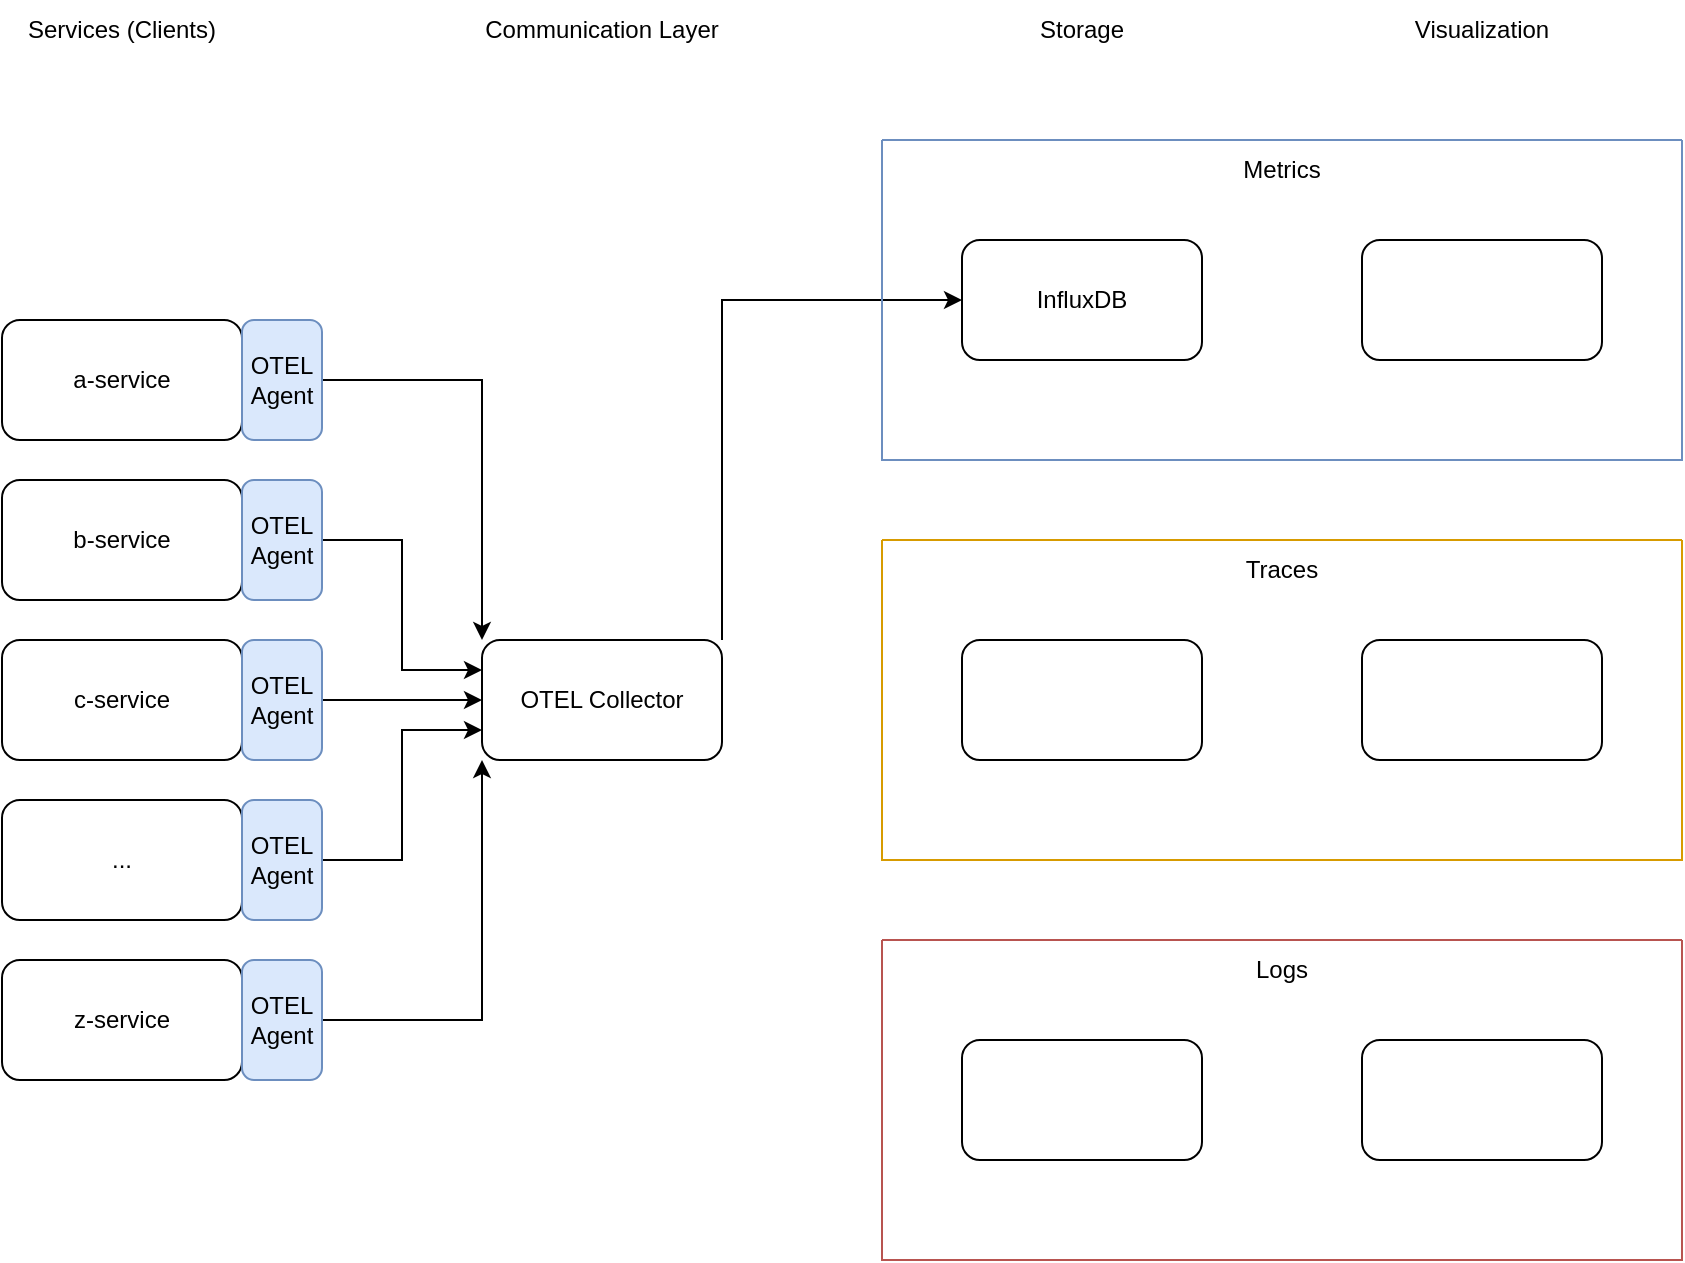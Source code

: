 <mxfile version="23.0.1" type="device">
  <diagram name="Seite-1" id="ggVylJJVlLBCXTR-0XlS">
    <mxGraphModel dx="1434" dy="774" grid="1" gridSize="10" guides="1" tooltips="1" connect="1" arrows="1" fold="1" page="1" pageScale="1" pageWidth="827" pageHeight="1169" math="0" shadow="0">
      <root>
        <mxCell id="0" />
        <mxCell id="1" parent="0" />
        <mxCell id="_fCLqK8M4QhG5QCbBMEx-34" style="edgeStyle=orthogonalEdgeStyle;rounded=0;orthogonalLoop=1;jettySize=auto;html=1;exitX=1;exitY=0;exitDx=0;exitDy=0;entryX=0;entryY=0.5;entryDx=0;entryDy=0;" edge="1" parent="1" source="_fCLqK8M4QhG5QCbBMEx-1" target="_fCLqK8M4QhG5QCbBMEx-16">
          <mxGeometry relative="1" as="geometry" />
        </mxCell>
        <mxCell id="_fCLqK8M4QhG5QCbBMEx-1" value="&lt;div&gt;OTEL Collector&lt;/div&gt;" style="rounded=1;whiteSpace=wrap;html=1;" vertex="1" parent="1">
          <mxGeometry x="280" y="330" width="120" height="60" as="geometry" />
        </mxCell>
        <mxCell id="_fCLqK8M4QhG5QCbBMEx-2" value="z-service" style="rounded=1;whiteSpace=wrap;html=1;" vertex="1" parent="1">
          <mxGeometry x="40" y="490" width="120" height="60" as="geometry" />
        </mxCell>
        <mxCell id="_fCLqK8M4QhG5QCbBMEx-3" value="..." style="rounded=1;whiteSpace=wrap;html=1;" vertex="1" parent="1">
          <mxGeometry x="40" y="410" width="120" height="60" as="geometry" />
        </mxCell>
        <mxCell id="_fCLqK8M4QhG5QCbBMEx-4" value="c-service" style="rounded=1;whiteSpace=wrap;html=1;" vertex="1" parent="1">
          <mxGeometry x="40" y="330" width="120" height="60" as="geometry" />
        </mxCell>
        <mxCell id="_fCLqK8M4QhG5QCbBMEx-5" value="b-service" style="rounded=1;whiteSpace=wrap;html=1;" vertex="1" parent="1">
          <mxGeometry x="40" y="250" width="120" height="60" as="geometry" />
        </mxCell>
        <mxCell id="_fCLqK8M4QhG5QCbBMEx-6" value="a-service" style="rounded=1;whiteSpace=wrap;html=1;" vertex="1" parent="1">
          <mxGeometry x="40" y="170" width="120" height="60" as="geometry" />
        </mxCell>
        <mxCell id="_fCLqK8M4QhG5QCbBMEx-7" value="Services (Clients)" style="text;html=1;strokeColor=none;fillColor=none;align=center;verticalAlign=middle;whiteSpace=wrap;rounded=0;" vertex="1" parent="1">
          <mxGeometry x="40" y="10" width="120" height="30" as="geometry" />
        </mxCell>
        <mxCell id="_fCLqK8M4QhG5QCbBMEx-8" value="Communication Layer" style="text;html=1;strokeColor=none;fillColor=none;align=center;verticalAlign=middle;whiteSpace=wrap;rounded=0;" vertex="1" parent="1">
          <mxGeometry x="280" y="10" width="120" height="30" as="geometry" />
        </mxCell>
        <mxCell id="_fCLqK8M4QhG5QCbBMEx-9" value="Storage" style="text;html=1;strokeColor=none;fillColor=none;align=center;verticalAlign=middle;whiteSpace=wrap;rounded=0;" vertex="1" parent="1">
          <mxGeometry x="520" y="10" width="120" height="30" as="geometry" />
        </mxCell>
        <mxCell id="_fCLqK8M4QhG5QCbBMEx-11" value="Visualization" style="text;html=1;strokeColor=none;fillColor=none;align=center;verticalAlign=middle;whiteSpace=wrap;rounded=0;" vertex="1" parent="1">
          <mxGeometry x="720" y="10" width="120" height="30" as="geometry" />
        </mxCell>
        <mxCell id="_fCLqK8M4QhG5QCbBMEx-12" value="" style="swimlane;startSize=0;fillColor=#dae8fc;strokeColor=#6c8ebf;" vertex="1" parent="1">
          <mxGeometry x="480" y="80" width="400" height="160" as="geometry">
            <mxRectangle x="480" y="80" width="50" height="40" as="alternateBounds" />
          </mxGeometry>
        </mxCell>
        <mxCell id="_fCLqK8M4QhG5QCbBMEx-16" value="InfluxDB" style="rounded=1;whiteSpace=wrap;html=1;" vertex="1" parent="_fCLqK8M4QhG5QCbBMEx-12">
          <mxGeometry x="40" y="50" width="120" height="60" as="geometry" />
        </mxCell>
        <mxCell id="_fCLqK8M4QhG5QCbBMEx-15" value="" style="rounded=1;whiteSpace=wrap;html=1;" vertex="1" parent="_fCLqK8M4QhG5QCbBMEx-12">
          <mxGeometry x="240" y="50" width="120" height="60" as="geometry" />
        </mxCell>
        <mxCell id="_fCLqK8M4QhG5QCbBMEx-21" value="Metrics" style="text;html=1;strokeColor=none;fillColor=none;align=center;verticalAlign=middle;whiteSpace=wrap;rounded=0;" vertex="1" parent="_fCLqK8M4QhG5QCbBMEx-12">
          <mxGeometry x="170" width="60" height="30" as="geometry" />
        </mxCell>
        <mxCell id="_fCLqK8M4QhG5QCbBMEx-13" value="" style="swimlane;startSize=0;fillColor=#f8cecc;strokeColor=#b85450;" vertex="1" parent="1">
          <mxGeometry x="480" y="480" width="400" height="160" as="geometry" />
        </mxCell>
        <mxCell id="_fCLqK8M4QhG5QCbBMEx-19" value="" style="rounded=1;whiteSpace=wrap;html=1;" vertex="1" parent="_fCLqK8M4QhG5QCbBMEx-13">
          <mxGeometry x="40" y="50" width="120" height="60" as="geometry" />
        </mxCell>
        <mxCell id="_fCLqK8M4QhG5QCbBMEx-20" value="" style="rounded=1;whiteSpace=wrap;html=1;" vertex="1" parent="_fCLqK8M4QhG5QCbBMEx-13">
          <mxGeometry x="240" y="50" width="120" height="60" as="geometry" />
        </mxCell>
        <mxCell id="_fCLqK8M4QhG5QCbBMEx-22" value="Logs" style="text;html=1;strokeColor=none;fillColor=none;align=center;verticalAlign=middle;whiteSpace=wrap;rounded=0;" vertex="1" parent="_fCLqK8M4QhG5QCbBMEx-13">
          <mxGeometry x="170" width="60" height="30" as="geometry" />
        </mxCell>
        <mxCell id="_fCLqK8M4QhG5QCbBMEx-14" value="" style="swimlane;startSize=0;fillColor=#ffe6cc;strokeColor=#d79b00;" vertex="1" parent="1">
          <mxGeometry x="480" y="280" width="400" height="160" as="geometry" />
        </mxCell>
        <mxCell id="_fCLqK8M4QhG5QCbBMEx-17" value="" style="rounded=1;whiteSpace=wrap;html=1;" vertex="1" parent="_fCLqK8M4QhG5QCbBMEx-14">
          <mxGeometry x="40" y="50" width="120" height="60" as="geometry" />
        </mxCell>
        <mxCell id="_fCLqK8M4QhG5QCbBMEx-18" value="" style="rounded=1;whiteSpace=wrap;html=1;" vertex="1" parent="_fCLqK8M4QhG5QCbBMEx-14">
          <mxGeometry x="240" y="50" width="120" height="60" as="geometry" />
        </mxCell>
        <mxCell id="_fCLqK8M4QhG5QCbBMEx-23" value="Traces" style="text;html=1;strokeColor=none;fillColor=none;align=center;verticalAlign=middle;whiteSpace=wrap;rounded=0;" vertex="1" parent="_fCLqK8M4QhG5QCbBMEx-14">
          <mxGeometry x="170" width="60" height="30" as="geometry" />
        </mxCell>
        <mxCell id="_fCLqK8M4QhG5QCbBMEx-29" style="edgeStyle=orthogonalEdgeStyle;rounded=0;orthogonalLoop=1;jettySize=auto;html=1;exitX=1;exitY=0.5;exitDx=0;exitDy=0;entryX=0;entryY=0;entryDx=0;entryDy=0;" edge="1" parent="1" source="_fCLqK8M4QhG5QCbBMEx-24" target="_fCLqK8M4QhG5QCbBMEx-1">
          <mxGeometry relative="1" as="geometry" />
        </mxCell>
        <mxCell id="_fCLqK8M4QhG5QCbBMEx-24" value="&lt;div&gt;OTEL&lt;/div&gt;&lt;div&gt;Agent&lt;br&gt;&lt;/div&gt;" style="rounded=1;whiteSpace=wrap;html=1;fillColor=#dae8fc;strokeColor=#6c8ebf;" vertex="1" parent="1">
          <mxGeometry x="160" y="170" width="40" height="60" as="geometry" />
        </mxCell>
        <mxCell id="_fCLqK8M4QhG5QCbBMEx-32" style="edgeStyle=orthogonalEdgeStyle;rounded=0;orthogonalLoop=1;jettySize=auto;html=1;exitX=1;exitY=0.5;exitDx=0;exitDy=0;entryX=0;entryY=0.25;entryDx=0;entryDy=0;" edge="1" parent="1" source="_fCLqK8M4QhG5QCbBMEx-25" target="_fCLqK8M4QhG5QCbBMEx-1">
          <mxGeometry relative="1" as="geometry" />
        </mxCell>
        <mxCell id="_fCLqK8M4QhG5QCbBMEx-25" value="&lt;div&gt;OTEL&lt;/div&gt;&lt;div&gt;Agent&lt;br&gt;&lt;/div&gt;" style="rounded=1;whiteSpace=wrap;html=1;fillColor=#dae8fc;strokeColor=#6c8ebf;" vertex="1" parent="1">
          <mxGeometry x="160" y="250" width="40" height="60" as="geometry" />
        </mxCell>
        <mxCell id="_fCLqK8M4QhG5QCbBMEx-33" style="edgeStyle=orthogonalEdgeStyle;rounded=0;orthogonalLoop=1;jettySize=auto;html=1;exitX=1;exitY=0.5;exitDx=0;exitDy=0;entryX=0;entryY=0.5;entryDx=0;entryDy=0;" edge="1" parent="1" source="_fCLqK8M4QhG5QCbBMEx-26" target="_fCLqK8M4QhG5QCbBMEx-1">
          <mxGeometry relative="1" as="geometry" />
        </mxCell>
        <mxCell id="_fCLqK8M4QhG5QCbBMEx-26" value="&lt;div&gt;OTEL&lt;/div&gt;&lt;div&gt;Agent&lt;br&gt;&lt;/div&gt;" style="rounded=1;whiteSpace=wrap;html=1;fillColor=#dae8fc;strokeColor=#6c8ebf;" vertex="1" parent="1">
          <mxGeometry x="160" y="330" width="40" height="60" as="geometry" />
        </mxCell>
        <mxCell id="_fCLqK8M4QhG5QCbBMEx-31" style="edgeStyle=orthogonalEdgeStyle;rounded=0;orthogonalLoop=1;jettySize=auto;html=1;exitX=1;exitY=0.5;exitDx=0;exitDy=0;entryX=0;entryY=0.75;entryDx=0;entryDy=0;" edge="1" parent="1" source="_fCLqK8M4QhG5QCbBMEx-27" target="_fCLqK8M4QhG5QCbBMEx-1">
          <mxGeometry relative="1" as="geometry" />
        </mxCell>
        <mxCell id="_fCLqK8M4QhG5QCbBMEx-27" value="&lt;div&gt;OTEL&lt;/div&gt;&lt;div&gt;Agent&lt;br&gt;&lt;/div&gt;" style="rounded=1;whiteSpace=wrap;html=1;fillColor=#dae8fc;strokeColor=#6c8ebf;" vertex="1" parent="1">
          <mxGeometry x="160" y="410" width="40" height="60" as="geometry" />
        </mxCell>
        <mxCell id="_fCLqK8M4QhG5QCbBMEx-30" style="edgeStyle=orthogonalEdgeStyle;rounded=0;orthogonalLoop=1;jettySize=auto;html=1;exitX=1;exitY=0.5;exitDx=0;exitDy=0;entryX=0;entryY=1;entryDx=0;entryDy=0;" edge="1" parent="1" source="_fCLqK8M4QhG5QCbBMEx-28" target="_fCLqK8M4QhG5QCbBMEx-1">
          <mxGeometry relative="1" as="geometry" />
        </mxCell>
        <mxCell id="_fCLqK8M4QhG5QCbBMEx-28" value="&lt;div&gt;OTEL&lt;/div&gt;&lt;div&gt;Agent&lt;br&gt;&lt;/div&gt;" style="rounded=1;whiteSpace=wrap;html=1;fillColor=#dae8fc;strokeColor=#6c8ebf;" vertex="1" parent="1">
          <mxGeometry x="160" y="490" width="40" height="60" as="geometry" />
        </mxCell>
      </root>
    </mxGraphModel>
  </diagram>
</mxfile>
